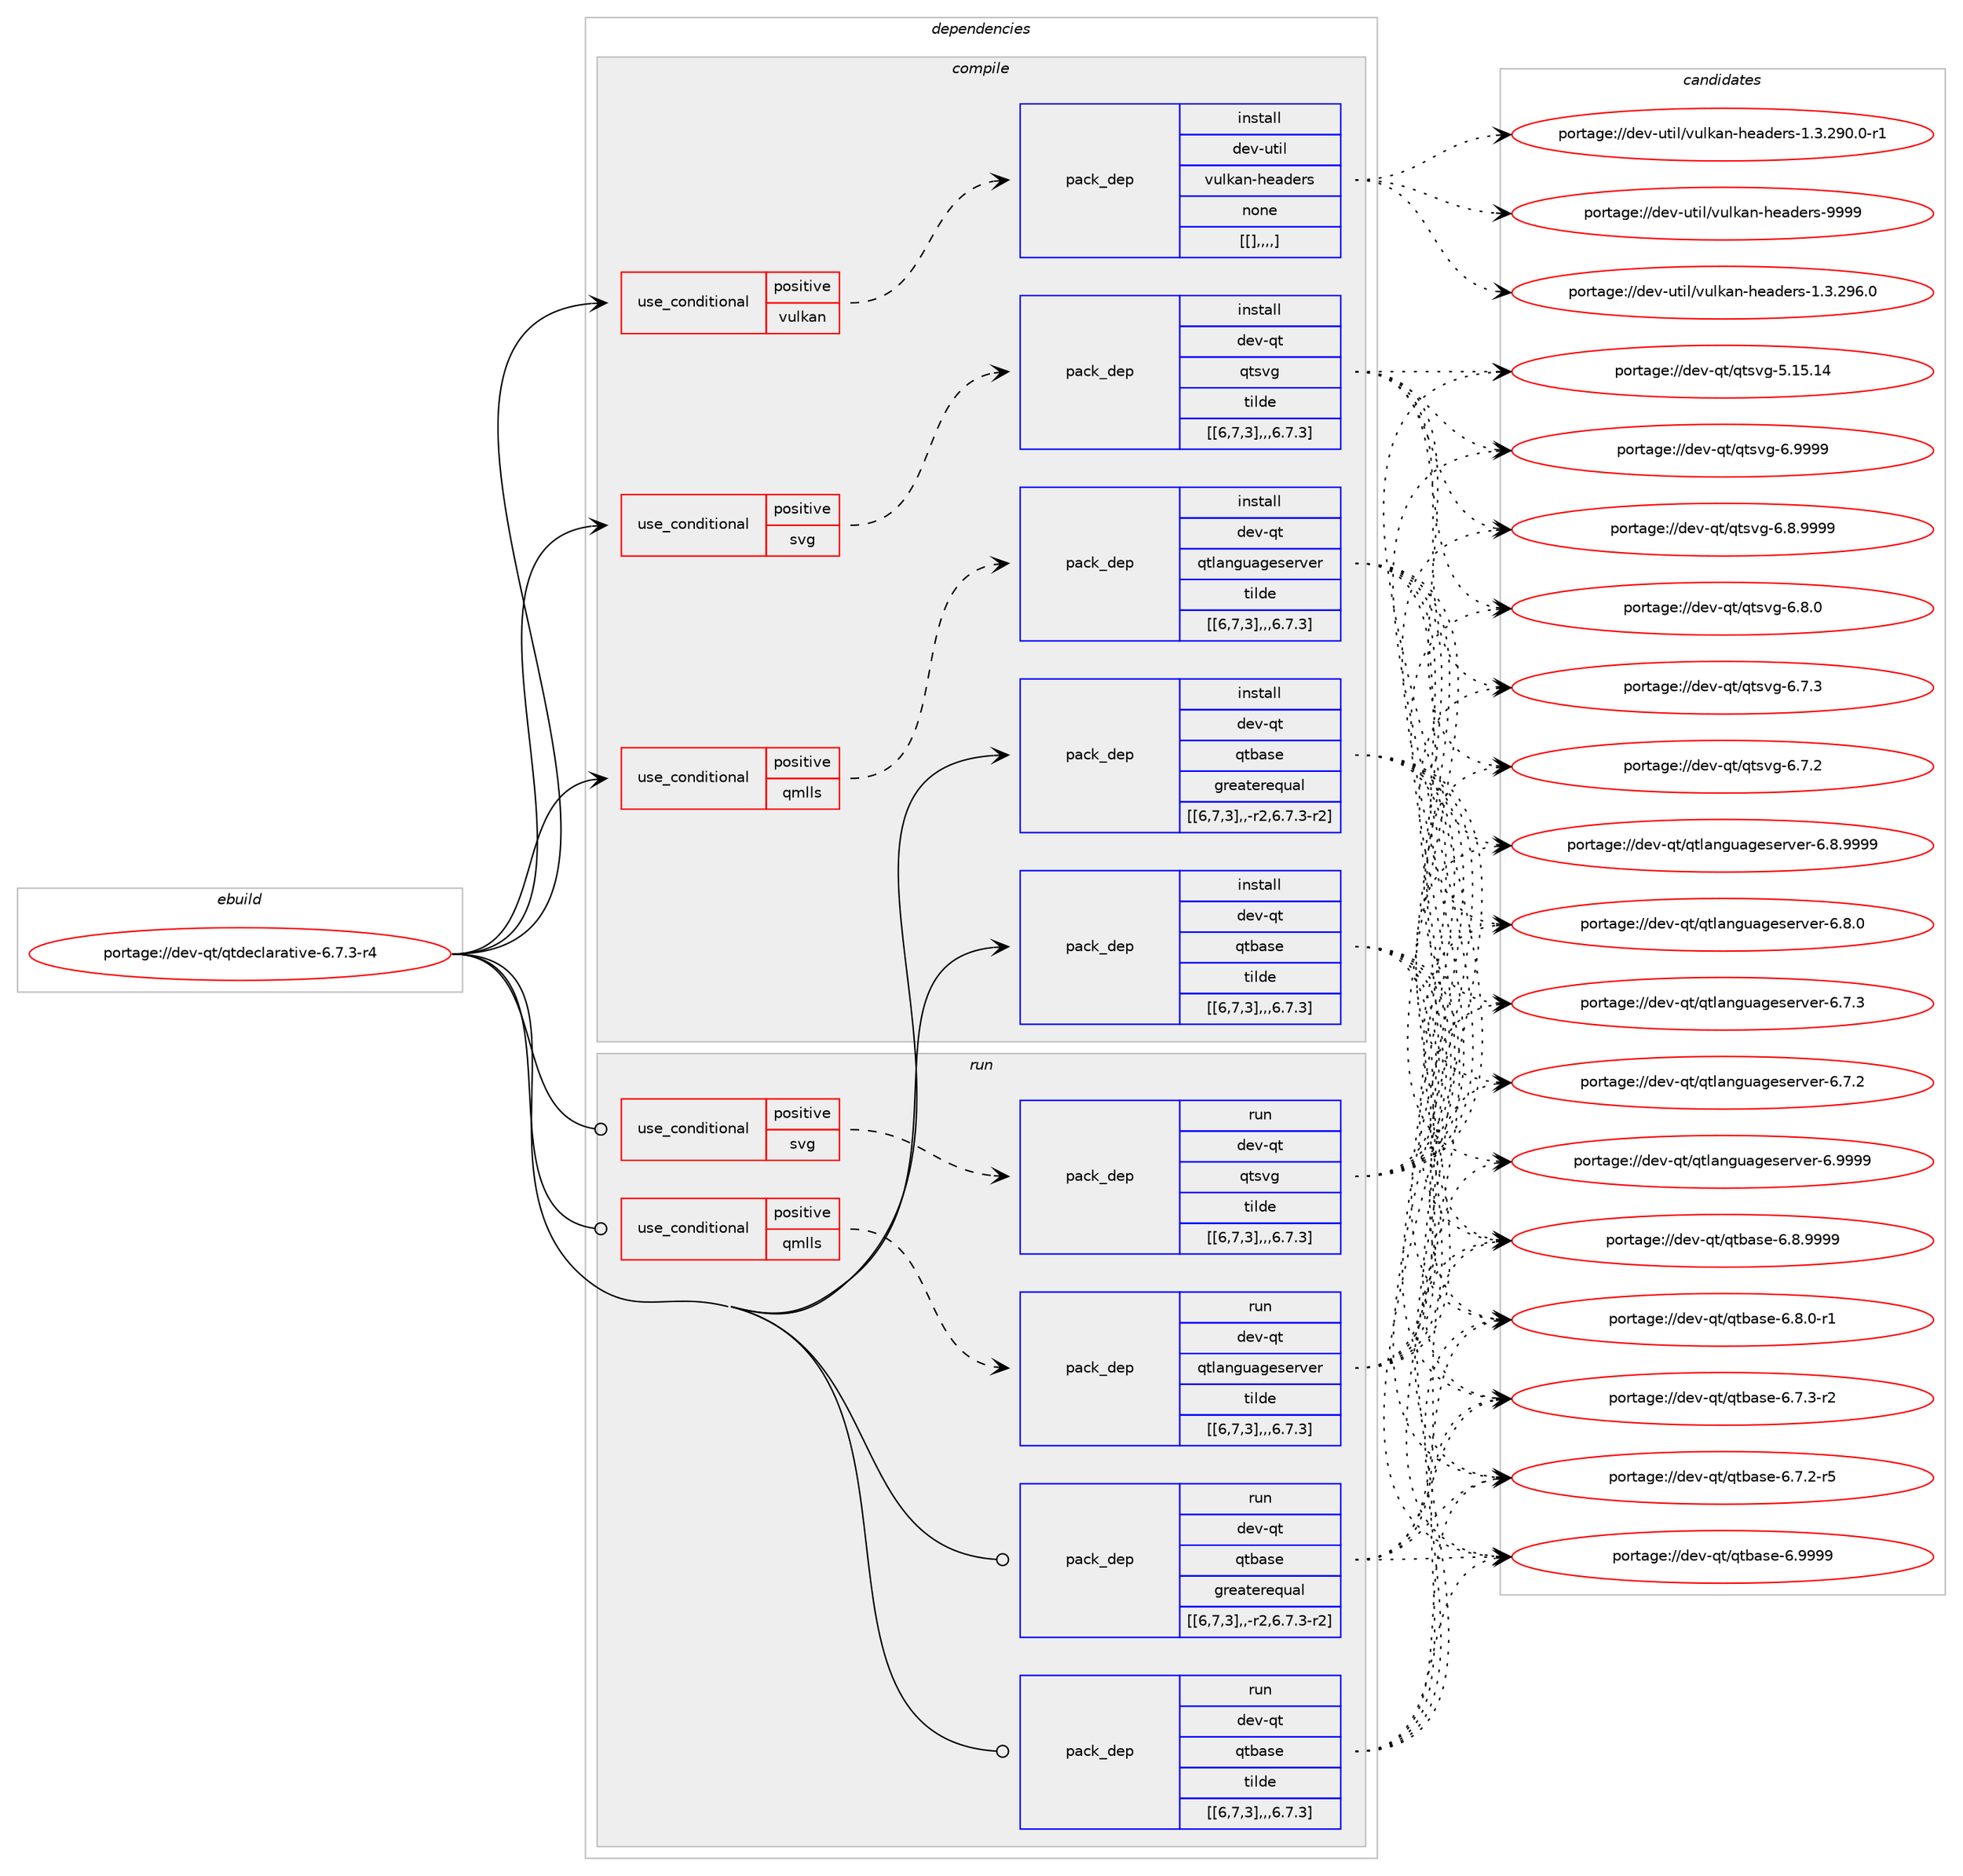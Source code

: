 digraph prolog {

# *************
# Graph options
# *************

newrank=true;
concentrate=true;
compound=true;
graph [rankdir=LR,fontname=Helvetica,fontsize=10,ranksep=1.5];#, ranksep=2.5, nodesep=0.2];
edge  [arrowhead=vee];
node  [fontname=Helvetica,fontsize=10];

# **********
# The ebuild
# **********

subgraph cluster_leftcol {
color=gray;
label=<<i>ebuild</i>>;
id [label="portage://dev-qt/qtdeclarative-6.7.3-r4", color=red, width=4, href="../dev-qt/qtdeclarative-6.7.3-r4.svg"];
}

# ****************
# The dependencies
# ****************

subgraph cluster_midcol {
color=gray;
label=<<i>dependencies</i>>;
subgraph cluster_compile {
fillcolor="#eeeeee";
style=filled;
label=<<i>compile</i>>;
subgraph cond44885 {
dependency176693 [label=<<TABLE BORDER="0" CELLBORDER="1" CELLSPACING="0" CELLPADDING="4"><TR><TD ROWSPAN="3" CELLPADDING="10">use_conditional</TD></TR><TR><TD>positive</TD></TR><TR><TD>qmlls</TD></TR></TABLE>>, shape=none, color=red];
subgraph pack130450 {
dependency176725 [label=<<TABLE BORDER="0" CELLBORDER="1" CELLSPACING="0" CELLPADDING="4" WIDTH="220"><TR><TD ROWSPAN="6" CELLPADDING="30">pack_dep</TD></TR><TR><TD WIDTH="110">install</TD></TR><TR><TD>dev-qt</TD></TR><TR><TD>qtlanguageserver</TD></TR><TR><TD>tilde</TD></TR><TR><TD>[[6,7,3],,,6.7.3]</TD></TR></TABLE>>, shape=none, color=blue];
}
dependency176693:e -> dependency176725:w [weight=20,style="dashed",arrowhead="vee"];
}
id:e -> dependency176693:w [weight=20,style="solid",arrowhead="vee"];
subgraph cond44918 {
dependency176732 [label=<<TABLE BORDER="0" CELLBORDER="1" CELLSPACING="0" CELLPADDING="4"><TR><TD ROWSPAN="3" CELLPADDING="10">use_conditional</TD></TR><TR><TD>positive</TD></TR><TR><TD>svg</TD></TR></TABLE>>, shape=none, color=red];
subgraph pack130518 {
dependency176873 [label=<<TABLE BORDER="0" CELLBORDER="1" CELLSPACING="0" CELLPADDING="4" WIDTH="220"><TR><TD ROWSPAN="6" CELLPADDING="30">pack_dep</TD></TR><TR><TD WIDTH="110">install</TD></TR><TR><TD>dev-qt</TD></TR><TR><TD>qtsvg</TD></TR><TR><TD>tilde</TD></TR><TR><TD>[[6,7,3],,,6.7.3]</TD></TR></TABLE>>, shape=none, color=blue];
}
dependency176732:e -> dependency176873:w [weight=20,style="dashed",arrowhead="vee"];
}
id:e -> dependency176732:w [weight=20,style="solid",arrowhead="vee"];
subgraph cond44970 {
dependency176890 [label=<<TABLE BORDER="0" CELLBORDER="1" CELLSPACING="0" CELLPADDING="4"><TR><TD ROWSPAN="3" CELLPADDING="10">use_conditional</TD></TR><TR><TD>positive</TD></TR><TR><TD>vulkan</TD></TR></TABLE>>, shape=none, color=red];
subgraph pack130591 {
dependency176932 [label=<<TABLE BORDER="0" CELLBORDER="1" CELLSPACING="0" CELLPADDING="4" WIDTH="220"><TR><TD ROWSPAN="6" CELLPADDING="30">pack_dep</TD></TR><TR><TD WIDTH="110">install</TD></TR><TR><TD>dev-util</TD></TR><TR><TD>vulkan-headers</TD></TR><TR><TD>none</TD></TR><TR><TD>[[],,,,]</TD></TR></TABLE>>, shape=none, color=blue];
}
dependency176890:e -> dependency176932:w [weight=20,style="dashed",arrowhead="vee"];
}
id:e -> dependency176890:w [weight=20,style="solid",arrowhead="vee"];
subgraph pack130638 {
dependency176968 [label=<<TABLE BORDER="0" CELLBORDER="1" CELLSPACING="0" CELLPADDING="4" WIDTH="220"><TR><TD ROWSPAN="6" CELLPADDING="30">pack_dep</TD></TR><TR><TD WIDTH="110">install</TD></TR><TR><TD>dev-qt</TD></TR><TR><TD>qtbase</TD></TR><TR><TD>greaterequal</TD></TR><TR><TD>[[6,7,3],,-r2,6.7.3-r2]</TD></TR></TABLE>>, shape=none, color=blue];
}
id:e -> dependency176968:w [weight=20,style="solid",arrowhead="vee"];
subgraph pack130651 {
dependency176989 [label=<<TABLE BORDER="0" CELLBORDER="1" CELLSPACING="0" CELLPADDING="4" WIDTH="220"><TR><TD ROWSPAN="6" CELLPADDING="30">pack_dep</TD></TR><TR><TD WIDTH="110">install</TD></TR><TR><TD>dev-qt</TD></TR><TR><TD>qtbase</TD></TR><TR><TD>tilde</TD></TR><TR><TD>[[6,7,3],,,6.7.3]</TD></TR></TABLE>>, shape=none, color=blue];
}
id:e -> dependency176989:w [weight=20,style="solid",arrowhead="vee"];
}
subgraph cluster_compileandrun {
fillcolor="#eeeeee";
style=filled;
label=<<i>compile and run</i>>;
}
subgraph cluster_run {
fillcolor="#eeeeee";
style=filled;
label=<<i>run</i>>;
subgraph cond44999 {
dependency177035 [label=<<TABLE BORDER="0" CELLBORDER="1" CELLSPACING="0" CELLPADDING="4"><TR><TD ROWSPAN="3" CELLPADDING="10">use_conditional</TD></TR><TR><TD>positive</TD></TR><TR><TD>qmlls</TD></TR></TABLE>>, shape=none, color=red];
subgraph pack130702 {
dependency177054 [label=<<TABLE BORDER="0" CELLBORDER="1" CELLSPACING="0" CELLPADDING="4" WIDTH="220"><TR><TD ROWSPAN="6" CELLPADDING="30">pack_dep</TD></TR><TR><TD WIDTH="110">run</TD></TR><TR><TD>dev-qt</TD></TR><TR><TD>qtlanguageserver</TD></TR><TR><TD>tilde</TD></TR><TR><TD>[[6,7,3],,,6.7.3]</TD></TR></TABLE>>, shape=none, color=blue];
}
dependency177035:e -> dependency177054:w [weight=20,style="dashed",arrowhead="vee"];
}
id:e -> dependency177035:w [weight=20,style="solid",arrowhead="odot"];
subgraph cond45024 {
dependency177114 [label=<<TABLE BORDER="0" CELLBORDER="1" CELLSPACING="0" CELLPADDING="4"><TR><TD ROWSPAN="3" CELLPADDING="10">use_conditional</TD></TR><TR><TD>positive</TD></TR><TR><TD>svg</TD></TR></TABLE>>, shape=none, color=red];
subgraph pack130843 {
dependency177245 [label=<<TABLE BORDER="0" CELLBORDER="1" CELLSPACING="0" CELLPADDING="4" WIDTH="220"><TR><TD ROWSPAN="6" CELLPADDING="30">pack_dep</TD></TR><TR><TD WIDTH="110">run</TD></TR><TR><TD>dev-qt</TD></TR><TR><TD>qtsvg</TD></TR><TR><TD>tilde</TD></TR><TR><TD>[[6,7,3],,,6.7.3]</TD></TR></TABLE>>, shape=none, color=blue];
}
dependency177114:e -> dependency177245:w [weight=20,style="dashed",arrowhead="vee"];
}
id:e -> dependency177114:w [weight=20,style="solid",arrowhead="odot"];
subgraph pack130854 {
dependency177272 [label=<<TABLE BORDER="0" CELLBORDER="1" CELLSPACING="0" CELLPADDING="4" WIDTH="220"><TR><TD ROWSPAN="6" CELLPADDING="30">pack_dep</TD></TR><TR><TD WIDTH="110">run</TD></TR><TR><TD>dev-qt</TD></TR><TR><TD>qtbase</TD></TR><TR><TD>greaterequal</TD></TR><TR><TD>[[6,7,3],,-r2,6.7.3-r2]</TD></TR></TABLE>>, shape=none, color=blue];
}
id:e -> dependency177272:w [weight=20,style="solid",arrowhead="odot"];
subgraph pack130858 {
dependency177296 [label=<<TABLE BORDER="0" CELLBORDER="1" CELLSPACING="0" CELLPADDING="4" WIDTH="220"><TR><TD ROWSPAN="6" CELLPADDING="30">pack_dep</TD></TR><TR><TD WIDTH="110">run</TD></TR><TR><TD>dev-qt</TD></TR><TR><TD>qtbase</TD></TR><TR><TD>tilde</TD></TR><TR><TD>[[6,7,3],,,6.7.3]</TD></TR></TABLE>>, shape=none, color=blue];
}
id:e -> dependency177296:w [weight=20,style="solid",arrowhead="odot"];
}
}

# **************
# The candidates
# **************

subgraph cluster_choices {
rank=same;
color=gray;
label=<<i>candidates</i>>;

subgraph choice130543 {
color=black;
nodesep=1;
choice1001011184511311647113116108971101031179710310111510111411810111445544657575757 [label="portage://dev-qt/qtlanguageserver-6.9999", color=red, width=4,href="../dev-qt/qtlanguageserver-6.9999.svg"];
choice10010111845113116471131161089711010311797103101115101114118101114455446564657575757 [label="portage://dev-qt/qtlanguageserver-6.8.9999", color=red, width=4,href="../dev-qt/qtlanguageserver-6.8.9999.svg"];
choice10010111845113116471131161089711010311797103101115101114118101114455446564648 [label="portage://dev-qt/qtlanguageserver-6.8.0", color=red, width=4,href="../dev-qt/qtlanguageserver-6.8.0.svg"];
choice10010111845113116471131161089711010311797103101115101114118101114455446554651 [label="portage://dev-qt/qtlanguageserver-6.7.3", color=red, width=4,href="../dev-qt/qtlanguageserver-6.7.3.svg"];
choice10010111845113116471131161089711010311797103101115101114118101114455446554650 [label="portage://dev-qt/qtlanguageserver-6.7.2", color=red, width=4,href="../dev-qt/qtlanguageserver-6.7.2.svg"];
dependency176725:e -> choice1001011184511311647113116108971101031179710310111510111411810111445544657575757:w [style=dotted,weight="100"];
dependency176725:e -> choice10010111845113116471131161089711010311797103101115101114118101114455446564657575757:w [style=dotted,weight="100"];
dependency176725:e -> choice10010111845113116471131161089711010311797103101115101114118101114455446564648:w [style=dotted,weight="100"];
dependency176725:e -> choice10010111845113116471131161089711010311797103101115101114118101114455446554651:w [style=dotted,weight="100"];
dependency176725:e -> choice10010111845113116471131161089711010311797103101115101114118101114455446554650:w [style=dotted,weight="100"];
}
subgraph choice130551 {
color=black;
nodesep=1;
choice100101118451131164711311611511810345544657575757 [label="portage://dev-qt/qtsvg-6.9999", color=red, width=4,href="../dev-qt/qtsvg-6.9999.svg"];
choice1001011184511311647113116115118103455446564657575757 [label="portage://dev-qt/qtsvg-6.8.9999", color=red, width=4,href="../dev-qt/qtsvg-6.8.9999.svg"];
choice1001011184511311647113116115118103455446564648 [label="portage://dev-qt/qtsvg-6.8.0", color=red, width=4,href="../dev-qt/qtsvg-6.8.0.svg"];
choice1001011184511311647113116115118103455446554651 [label="portage://dev-qt/qtsvg-6.7.3", color=red, width=4,href="../dev-qt/qtsvg-6.7.3.svg"];
choice1001011184511311647113116115118103455446554650 [label="portage://dev-qt/qtsvg-6.7.2", color=red, width=4,href="../dev-qt/qtsvg-6.7.2.svg"];
choice10010111845113116471131161151181034553464953464952 [label="portage://dev-qt/qtsvg-5.15.14", color=red, width=4,href="../dev-qt/qtsvg-5.15.14.svg"];
dependency176873:e -> choice100101118451131164711311611511810345544657575757:w [style=dotted,weight="100"];
dependency176873:e -> choice1001011184511311647113116115118103455446564657575757:w [style=dotted,weight="100"];
dependency176873:e -> choice1001011184511311647113116115118103455446564648:w [style=dotted,weight="100"];
dependency176873:e -> choice1001011184511311647113116115118103455446554651:w [style=dotted,weight="100"];
dependency176873:e -> choice1001011184511311647113116115118103455446554650:w [style=dotted,weight="100"];
dependency176873:e -> choice10010111845113116471131161151181034553464953464952:w [style=dotted,weight="100"];
}
subgraph choice130556 {
color=black;
nodesep=1;
choice10010111845117116105108471181171081079711045104101971001011141154557575757 [label="portage://dev-util/vulkan-headers-9999", color=red, width=4,href="../dev-util/vulkan-headers-9999.svg"];
choice100101118451171161051084711811710810797110451041019710010111411545494651465057544648 [label="portage://dev-util/vulkan-headers-1.3.296.0", color=red, width=4,href="../dev-util/vulkan-headers-1.3.296.0.svg"];
choice1001011184511711610510847118117108107971104510410197100101114115454946514650574846484511449 [label="portage://dev-util/vulkan-headers-1.3.290.0-r1", color=red, width=4,href="../dev-util/vulkan-headers-1.3.290.0-r1.svg"];
dependency176932:e -> choice10010111845117116105108471181171081079711045104101971001011141154557575757:w [style=dotted,weight="100"];
dependency176932:e -> choice100101118451171161051084711811710810797110451041019710010111411545494651465057544648:w [style=dotted,weight="100"];
dependency176932:e -> choice1001011184511711610510847118117108107971104510410197100101114115454946514650574846484511449:w [style=dotted,weight="100"];
}
subgraph choice130567 {
color=black;
nodesep=1;
choice1001011184511311647113116989711510145544657575757 [label="portage://dev-qt/qtbase-6.9999", color=red, width=4,href="../dev-qt/qtbase-6.9999.svg"];
choice10010111845113116471131169897115101455446564657575757 [label="portage://dev-qt/qtbase-6.8.9999", color=red, width=4,href="../dev-qt/qtbase-6.8.9999.svg"];
choice100101118451131164711311698971151014554465646484511449 [label="portage://dev-qt/qtbase-6.8.0-r1", color=red, width=4,href="../dev-qt/qtbase-6.8.0-r1.svg"];
choice100101118451131164711311698971151014554465546514511450 [label="portage://dev-qt/qtbase-6.7.3-r2", color=red, width=4,href="../dev-qt/qtbase-6.7.3-r2.svg"];
choice100101118451131164711311698971151014554465546504511453 [label="portage://dev-qt/qtbase-6.7.2-r5", color=red, width=4,href="../dev-qt/qtbase-6.7.2-r5.svg"];
dependency176968:e -> choice1001011184511311647113116989711510145544657575757:w [style=dotted,weight="100"];
dependency176968:e -> choice10010111845113116471131169897115101455446564657575757:w [style=dotted,weight="100"];
dependency176968:e -> choice100101118451131164711311698971151014554465646484511449:w [style=dotted,weight="100"];
dependency176968:e -> choice100101118451131164711311698971151014554465546514511450:w [style=dotted,weight="100"];
dependency176968:e -> choice100101118451131164711311698971151014554465546504511453:w [style=dotted,weight="100"];
}
subgraph choice130578 {
color=black;
nodesep=1;
choice1001011184511311647113116989711510145544657575757 [label="portage://dev-qt/qtbase-6.9999", color=red, width=4,href="../dev-qt/qtbase-6.9999.svg"];
choice10010111845113116471131169897115101455446564657575757 [label="portage://dev-qt/qtbase-6.8.9999", color=red, width=4,href="../dev-qt/qtbase-6.8.9999.svg"];
choice100101118451131164711311698971151014554465646484511449 [label="portage://dev-qt/qtbase-6.8.0-r1", color=red, width=4,href="../dev-qt/qtbase-6.8.0-r1.svg"];
choice100101118451131164711311698971151014554465546514511450 [label="portage://dev-qt/qtbase-6.7.3-r2", color=red, width=4,href="../dev-qt/qtbase-6.7.3-r2.svg"];
choice100101118451131164711311698971151014554465546504511453 [label="portage://dev-qt/qtbase-6.7.2-r5", color=red, width=4,href="../dev-qt/qtbase-6.7.2-r5.svg"];
dependency176989:e -> choice1001011184511311647113116989711510145544657575757:w [style=dotted,weight="100"];
dependency176989:e -> choice10010111845113116471131169897115101455446564657575757:w [style=dotted,weight="100"];
dependency176989:e -> choice100101118451131164711311698971151014554465646484511449:w [style=dotted,weight="100"];
dependency176989:e -> choice100101118451131164711311698971151014554465546514511450:w [style=dotted,weight="100"];
dependency176989:e -> choice100101118451131164711311698971151014554465546504511453:w [style=dotted,weight="100"];
}
subgraph choice130582 {
color=black;
nodesep=1;
choice1001011184511311647113116108971101031179710310111510111411810111445544657575757 [label="portage://dev-qt/qtlanguageserver-6.9999", color=red, width=4,href="../dev-qt/qtlanguageserver-6.9999.svg"];
choice10010111845113116471131161089711010311797103101115101114118101114455446564657575757 [label="portage://dev-qt/qtlanguageserver-6.8.9999", color=red, width=4,href="../dev-qt/qtlanguageserver-6.8.9999.svg"];
choice10010111845113116471131161089711010311797103101115101114118101114455446564648 [label="portage://dev-qt/qtlanguageserver-6.8.0", color=red, width=4,href="../dev-qt/qtlanguageserver-6.8.0.svg"];
choice10010111845113116471131161089711010311797103101115101114118101114455446554651 [label="portage://dev-qt/qtlanguageserver-6.7.3", color=red, width=4,href="../dev-qt/qtlanguageserver-6.7.3.svg"];
choice10010111845113116471131161089711010311797103101115101114118101114455446554650 [label="portage://dev-qt/qtlanguageserver-6.7.2", color=red, width=4,href="../dev-qt/qtlanguageserver-6.7.2.svg"];
dependency177054:e -> choice1001011184511311647113116108971101031179710310111510111411810111445544657575757:w [style=dotted,weight="100"];
dependency177054:e -> choice10010111845113116471131161089711010311797103101115101114118101114455446564657575757:w [style=dotted,weight="100"];
dependency177054:e -> choice10010111845113116471131161089711010311797103101115101114118101114455446564648:w [style=dotted,weight="100"];
dependency177054:e -> choice10010111845113116471131161089711010311797103101115101114118101114455446554651:w [style=dotted,weight="100"];
dependency177054:e -> choice10010111845113116471131161089711010311797103101115101114118101114455446554650:w [style=dotted,weight="100"];
}
subgraph choice130585 {
color=black;
nodesep=1;
choice100101118451131164711311611511810345544657575757 [label="portage://dev-qt/qtsvg-6.9999", color=red, width=4,href="../dev-qt/qtsvg-6.9999.svg"];
choice1001011184511311647113116115118103455446564657575757 [label="portage://dev-qt/qtsvg-6.8.9999", color=red, width=4,href="../dev-qt/qtsvg-6.8.9999.svg"];
choice1001011184511311647113116115118103455446564648 [label="portage://dev-qt/qtsvg-6.8.0", color=red, width=4,href="../dev-qt/qtsvg-6.8.0.svg"];
choice1001011184511311647113116115118103455446554651 [label="portage://dev-qt/qtsvg-6.7.3", color=red, width=4,href="../dev-qt/qtsvg-6.7.3.svg"];
choice1001011184511311647113116115118103455446554650 [label="portage://dev-qt/qtsvg-6.7.2", color=red, width=4,href="../dev-qt/qtsvg-6.7.2.svg"];
choice10010111845113116471131161151181034553464953464952 [label="portage://dev-qt/qtsvg-5.15.14", color=red, width=4,href="../dev-qt/qtsvg-5.15.14.svg"];
dependency177245:e -> choice100101118451131164711311611511810345544657575757:w [style=dotted,weight="100"];
dependency177245:e -> choice1001011184511311647113116115118103455446564657575757:w [style=dotted,weight="100"];
dependency177245:e -> choice1001011184511311647113116115118103455446564648:w [style=dotted,weight="100"];
dependency177245:e -> choice1001011184511311647113116115118103455446554651:w [style=dotted,weight="100"];
dependency177245:e -> choice1001011184511311647113116115118103455446554650:w [style=dotted,weight="100"];
dependency177245:e -> choice10010111845113116471131161151181034553464953464952:w [style=dotted,weight="100"];
}
subgraph choice130591 {
color=black;
nodesep=1;
choice1001011184511311647113116989711510145544657575757 [label="portage://dev-qt/qtbase-6.9999", color=red, width=4,href="../dev-qt/qtbase-6.9999.svg"];
choice10010111845113116471131169897115101455446564657575757 [label="portage://dev-qt/qtbase-6.8.9999", color=red, width=4,href="../dev-qt/qtbase-6.8.9999.svg"];
choice100101118451131164711311698971151014554465646484511449 [label="portage://dev-qt/qtbase-6.8.0-r1", color=red, width=4,href="../dev-qt/qtbase-6.8.0-r1.svg"];
choice100101118451131164711311698971151014554465546514511450 [label="portage://dev-qt/qtbase-6.7.3-r2", color=red, width=4,href="../dev-qt/qtbase-6.7.3-r2.svg"];
choice100101118451131164711311698971151014554465546504511453 [label="portage://dev-qt/qtbase-6.7.2-r5", color=red, width=4,href="../dev-qt/qtbase-6.7.2-r5.svg"];
dependency177272:e -> choice1001011184511311647113116989711510145544657575757:w [style=dotted,weight="100"];
dependency177272:e -> choice10010111845113116471131169897115101455446564657575757:w [style=dotted,weight="100"];
dependency177272:e -> choice100101118451131164711311698971151014554465646484511449:w [style=dotted,weight="100"];
dependency177272:e -> choice100101118451131164711311698971151014554465546514511450:w [style=dotted,weight="100"];
dependency177272:e -> choice100101118451131164711311698971151014554465546504511453:w [style=dotted,weight="100"];
}
subgraph choice130593 {
color=black;
nodesep=1;
choice1001011184511311647113116989711510145544657575757 [label="portage://dev-qt/qtbase-6.9999", color=red, width=4,href="../dev-qt/qtbase-6.9999.svg"];
choice10010111845113116471131169897115101455446564657575757 [label="portage://dev-qt/qtbase-6.8.9999", color=red, width=4,href="../dev-qt/qtbase-6.8.9999.svg"];
choice100101118451131164711311698971151014554465646484511449 [label="portage://dev-qt/qtbase-6.8.0-r1", color=red, width=4,href="../dev-qt/qtbase-6.8.0-r1.svg"];
choice100101118451131164711311698971151014554465546514511450 [label="portage://dev-qt/qtbase-6.7.3-r2", color=red, width=4,href="../dev-qt/qtbase-6.7.3-r2.svg"];
choice100101118451131164711311698971151014554465546504511453 [label="portage://dev-qt/qtbase-6.7.2-r5", color=red, width=4,href="../dev-qt/qtbase-6.7.2-r5.svg"];
dependency177296:e -> choice1001011184511311647113116989711510145544657575757:w [style=dotted,weight="100"];
dependency177296:e -> choice10010111845113116471131169897115101455446564657575757:w [style=dotted,weight="100"];
dependency177296:e -> choice100101118451131164711311698971151014554465646484511449:w [style=dotted,weight="100"];
dependency177296:e -> choice100101118451131164711311698971151014554465546514511450:w [style=dotted,weight="100"];
dependency177296:e -> choice100101118451131164711311698971151014554465546504511453:w [style=dotted,weight="100"];
}
}

}

